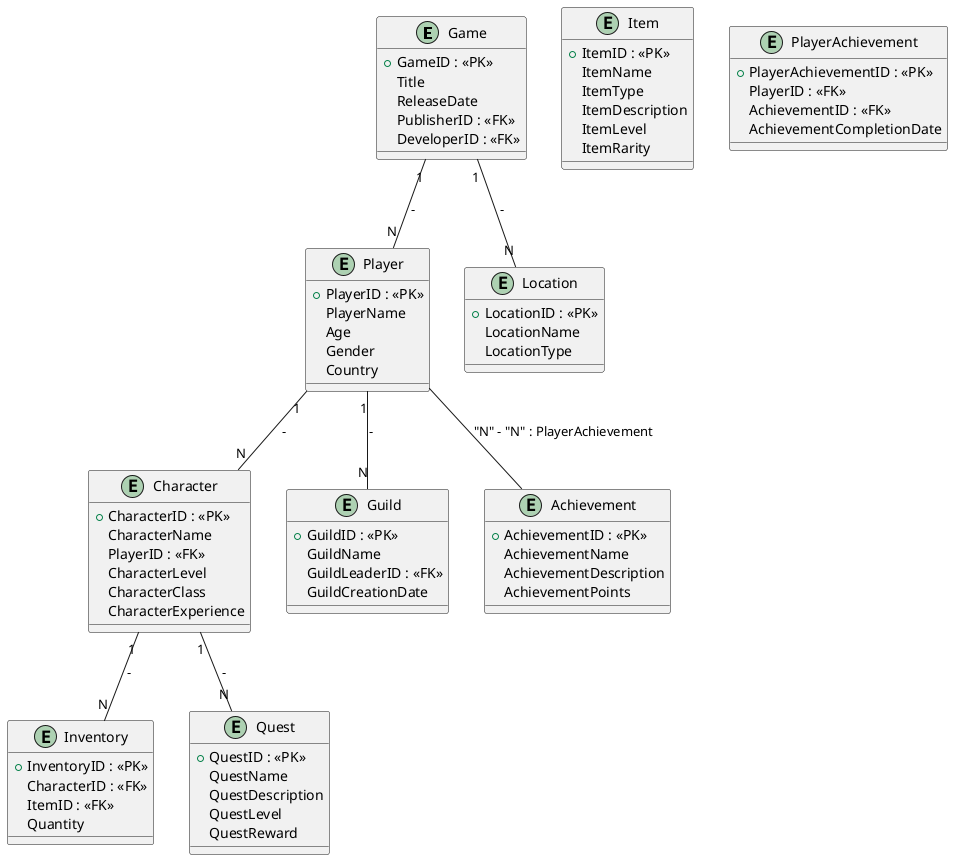 @startuml RPG_ER_Diagram

!define ENTITY entity
!define PK <<PK>>
!define FK <<FK>>

' Entities
ENTITY "Game" AS game {
  +GameID : PK
  Title
  ReleaseDate
  PublisherID : FK
  DeveloperID : FK
}

ENTITY "Player" AS player {
  +PlayerID : PK
  PlayerName
  Age
  Gender
  Country
}

ENTITY "Character" AS character {
  +CharacterID : PK
  CharacterName
  PlayerID : FK
  CharacterLevel
  CharacterClass
  CharacterExperience
}

ENTITY "Guild" AS guild {
  +GuildID : PK
  GuildName
  GuildLeaderID : FK
  GuildCreationDate
}

ENTITY "Item" AS item {
  +ItemID : PK
  ItemName
  ItemType
  ItemDescription
  ItemLevel
  ItemRarity
}

ENTITY "Inventory" AS inventory {
  +InventoryID : PK
  CharacterID : FK
  ItemID : FK
  Quantity
}

ENTITY "Quest" AS quest {
  +QuestID : PK
  QuestName
  QuestDescription
  QuestLevel
  QuestReward
}

ENTITY "Achievement" AS achievement {
  +AchievementID : PK
  AchievementName
  AchievementDescription
  AchievementPoints
}

ENTITY "PlayerAchievement" AS player_achievement {
  +PlayerAchievementID : PK
  PlayerID : FK
  AchievementID : FK
  AchievementCompletionDate
}

ENTITY "Location" AS location {
  +LocationID : PK
  LocationName
  LocationType
}

' Relationships
game -- player : "1" - "N"
player -- character : "1" - "N"
player -- guild : "1" - "N"
character -- inventory : "1" - "N"
character -- quest : "1" - "N"
player -- achievement : "N" - "N" : PlayerAchievement
game -- location : "1" - "N"

@enduml
